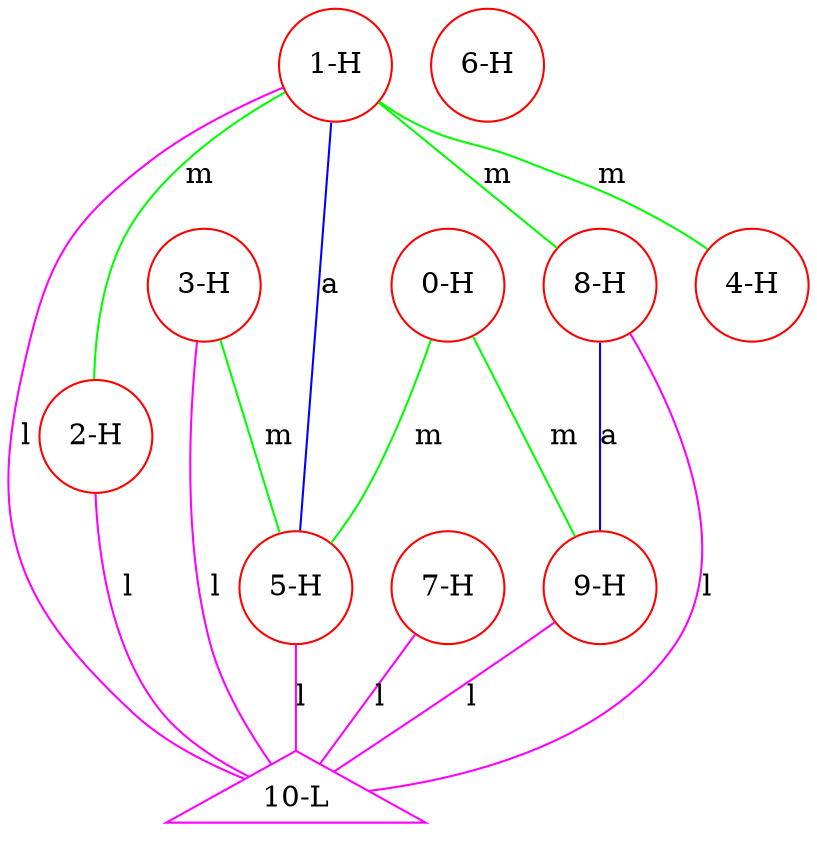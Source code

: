 graph ProteinGraph {
    0 [label="0-H" shape=circle color=red];
    1 [label="1-H" shape=circle color=red];
    2 [label="2-H" shape=circle color=red];
    3 [label="3-H" shape=circle color=red];
    4 [label="4-H" shape=circle color=red];
    5 [label="5-H" shape=circle color=red];
    6 [label="6-H" shape=circle color=red];
    7 [label="7-H" shape=circle color=red];
    8 [label="8-H" shape=circle color=red];
    9 [label="9-H" shape=circle color=red];
    10 [label="10-L" shape=triangle color=magenta];
    0 -- 5 [label="m" color=green];
    0 -- 9 [label="m" color=green];
    1 -- 2 [label="m" color=green];
    1 -- 4 [label="m" color=green];
    1 -- 5 [label="a" color=blue];
    1 -- 8 [label="m" color=green];
    1 -- 10 [label="l" color=magenta];
    2 -- 10 [label="l" color=magenta];
    3 -- 5 [label="m" color=green];
    3 -- 10 [label="l" color=magenta];
    5 -- 10 [label="l" color=magenta];
    7 -- 10 [label="l" color=magenta];
    8 -- 9 [label="a" color=blue];
    8 -- 10 [label="l" color=magenta];
    9 -- 10 [label="l" color=magenta];
}
